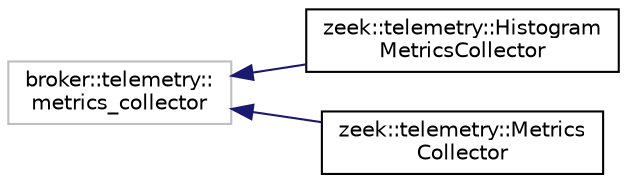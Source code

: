 digraph "Graphical Class Hierarchy"
{
 // LATEX_PDF_SIZE
  edge [fontname="Helvetica",fontsize="10",labelfontname="Helvetica",labelfontsize="10"];
  node [fontname="Helvetica",fontsize="10",shape=record];
  rankdir="LR";
  Node0 [label="broker::telemetry::\lmetrics_collector",height=0.2,width=0.4,color="grey75", fillcolor="white", style="filled",tooltip=" "];
  Node0 -> Node1 [dir="back",color="midnightblue",fontsize="10",style="solid",fontname="Helvetica"];
  Node1 [label="zeek::telemetry::Histogram\lMetricsCollector",height=0.2,width=0.4,color="black", fillcolor="white", style="filled",URL="$da/d1d/classzeek_1_1telemetry_1_1HistogramMetricsCollector.html",tooltip=" "];
  Node0 -> Node2 [dir="back",color="midnightblue",fontsize="10",style="solid",fontname="Helvetica"];
  Node2 [label="zeek::telemetry::Metrics\lCollector",height=0.2,width=0.4,color="black", fillcolor="white", style="filled",URL="$db/da0/classzeek_1_1telemetry_1_1MetricsCollector.html",tooltip=" "];
}
